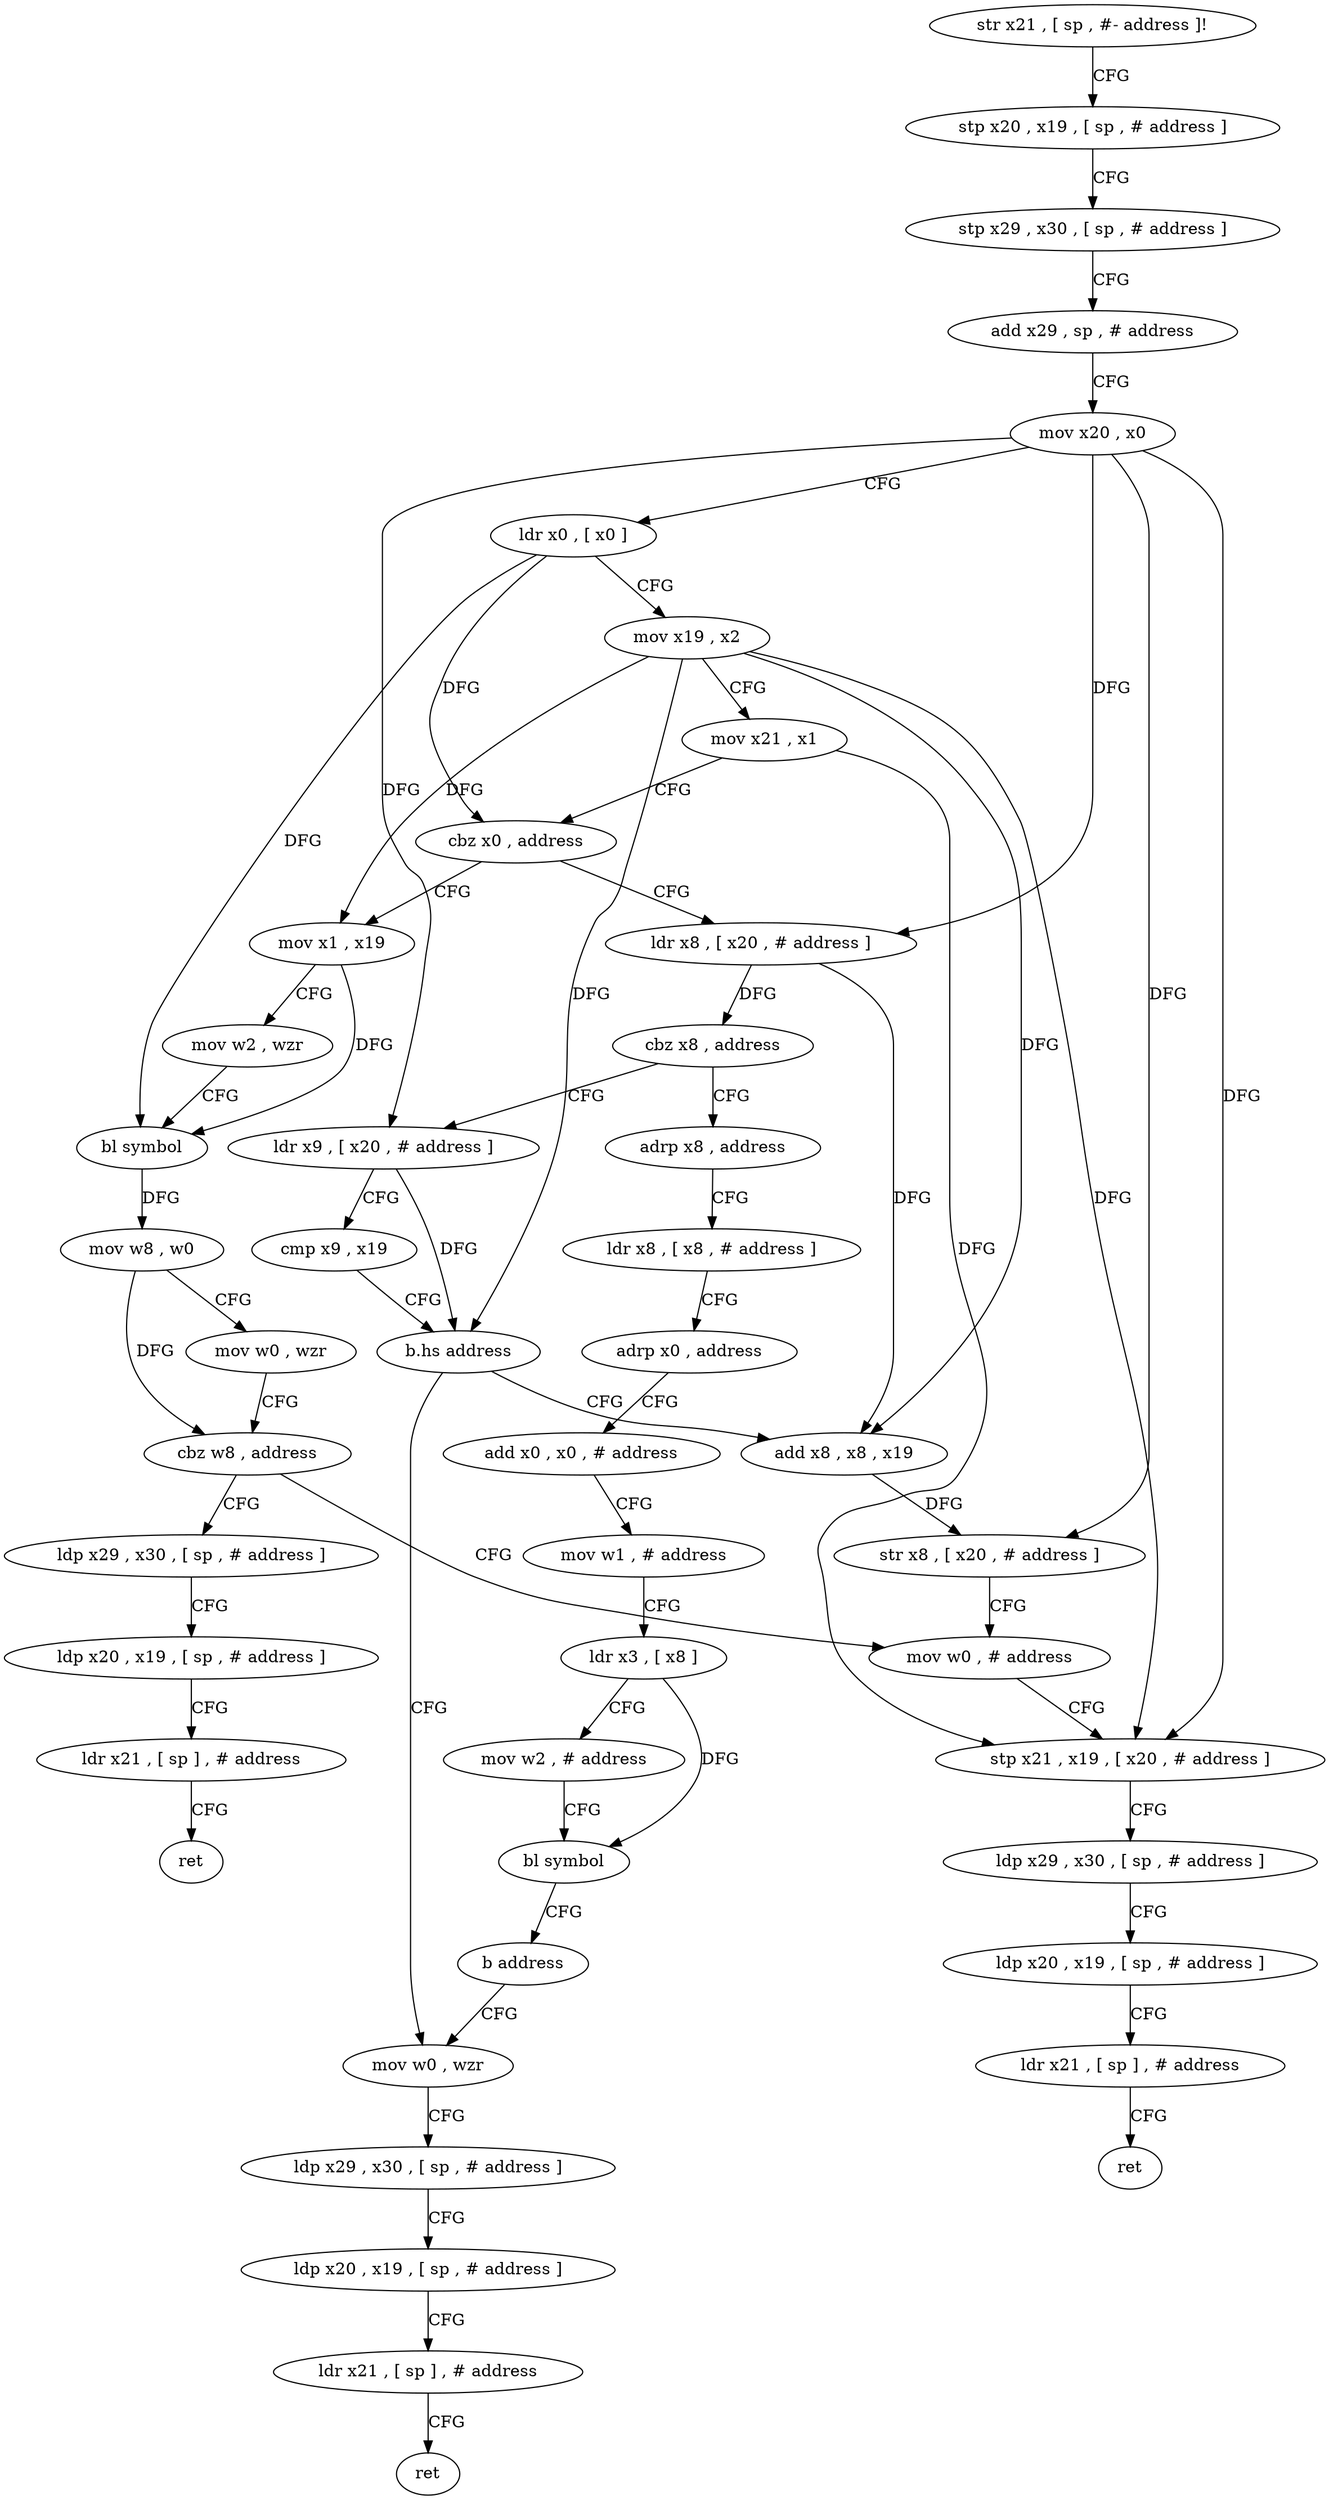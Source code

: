digraph "func" {
"102784" [label = "str x21 , [ sp , #- address ]!" ]
"102788" [label = "stp x20 , x19 , [ sp , # address ]" ]
"102792" [label = "stp x29 , x30 , [ sp , # address ]" ]
"102796" [label = "add x29 , sp , # address" ]
"102800" [label = "mov x20 , x0" ]
"102804" [label = "ldr x0 , [ x0 ]" ]
"102808" [label = "mov x19 , x2" ]
"102812" [label = "mov x21 , x1" ]
"102816" [label = "cbz x0 , address" ]
"102860" [label = "ldr x8 , [ x20 , # address ]" ]
"102820" [label = "mov x1 , x19" ]
"102864" [label = "cbz x8 , address" ]
"102932" [label = "adrp x8 , address" ]
"102868" [label = "ldr x9 , [ x20 , # address ]" ]
"102824" [label = "mov w2 , wzr" ]
"102828" [label = "bl symbol" ]
"102832" [label = "mov w8 , w0" ]
"102836" [label = "mov w0 , wzr" ]
"102840" [label = "cbz w8 , address" ]
"102908" [label = "mov w0 , # address" ]
"102844" [label = "ldp x29 , x30 , [ sp , # address ]" ]
"102936" [label = "ldr x8 , [ x8 , # address ]" ]
"102940" [label = "adrp x0 , address" ]
"102944" [label = "add x0 , x0 , # address" ]
"102948" [label = "mov w1 , # address" ]
"102952" [label = "ldr x3 , [ x8 ]" ]
"102956" [label = "mov w2 , # address" ]
"102960" [label = "bl symbol" ]
"102964" [label = "b address" ]
"102880" [label = "mov w0 , wzr" ]
"102872" [label = "cmp x9 , x19" ]
"102876" [label = "b.hs address" ]
"102900" [label = "add x8 , x8 , x19" ]
"102912" [label = "stp x21 , x19 , [ x20 , # address ]" ]
"102916" [label = "ldp x29 , x30 , [ sp , # address ]" ]
"102920" [label = "ldp x20 , x19 , [ sp , # address ]" ]
"102924" [label = "ldr x21 , [ sp ] , # address" ]
"102928" [label = "ret" ]
"102848" [label = "ldp x20 , x19 , [ sp , # address ]" ]
"102852" [label = "ldr x21 , [ sp ] , # address" ]
"102856" [label = "ret" ]
"102884" [label = "ldp x29 , x30 , [ sp , # address ]" ]
"102888" [label = "ldp x20 , x19 , [ sp , # address ]" ]
"102892" [label = "ldr x21 , [ sp ] , # address" ]
"102896" [label = "ret" ]
"102904" [label = "str x8 , [ x20 , # address ]" ]
"102784" -> "102788" [ label = "CFG" ]
"102788" -> "102792" [ label = "CFG" ]
"102792" -> "102796" [ label = "CFG" ]
"102796" -> "102800" [ label = "CFG" ]
"102800" -> "102804" [ label = "CFG" ]
"102800" -> "102860" [ label = "DFG" ]
"102800" -> "102868" [ label = "DFG" ]
"102800" -> "102912" [ label = "DFG" ]
"102800" -> "102904" [ label = "DFG" ]
"102804" -> "102808" [ label = "CFG" ]
"102804" -> "102816" [ label = "DFG" ]
"102804" -> "102828" [ label = "DFG" ]
"102808" -> "102812" [ label = "CFG" ]
"102808" -> "102820" [ label = "DFG" ]
"102808" -> "102876" [ label = "DFG" ]
"102808" -> "102912" [ label = "DFG" ]
"102808" -> "102900" [ label = "DFG" ]
"102812" -> "102816" [ label = "CFG" ]
"102812" -> "102912" [ label = "DFG" ]
"102816" -> "102860" [ label = "CFG" ]
"102816" -> "102820" [ label = "CFG" ]
"102860" -> "102864" [ label = "DFG" ]
"102860" -> "102900" [ label = "DFG" ]
"102820" -> "102824" [ label = "CFG" ]
"102820" -> "102828" [ label = "DFG" ]
"102864" -> "102932" [ label = "CFG" ]
"102864" -> "102868" [ label = "CFG" ]
"102932" -> "102936" [ label = "CFG" ]
"102868" -> "102872" [ label = "CFG" ]
"102868" -> "102876" [ label = "DFG" ]
"102824" -> "102828" [ label = "CFG" ]
"102828" -> "102832" [ label = "DFG" ]
"102832" -> "102836" [ label = "CFG" ]
"102832" -> "102840" [ label = "DFG" ]
"102836" -> "102840" [ label = "CFG" ]
"102840" -> "102908" [ label = "CFG" ]
"102840" -> "102844" [ label = "CFG" ]
"102908" -> "102912" [ label = "CFG" ]
"102844" -> "102848" [ label = "CFG" ]
"102936" -> "102940" [ label = "CFG" ]
"102940" -> "102944" [ label = "CFG" ]
"102944" -> "102948" [ label = "CFG" ]
"102948" -> "102952" [ label = "CFG" ]
"102952" -> "102956" [ label = "CFG" ]
"102952" -> "102960" [ label = "DFG" ]
"102956" -> "102960" [ label = "CFG" ]
"102960" -> "102964" [ label = "CFG" ]
"102964" -> "102880" [ label = "CFG" ]
"102880" -> "102884" [ label = "CFG" ]
"102872" -> "102876" [ label = "CFG" ]
"102876" -> "102900" [ label = "CFG" ]
"102876" -> "102880" [ label = "CFG" ]
"102900" -> "102904" [ label = "DFG" ]
"102912" -> "102916" [ label = "CFG" ]
"102916" -> "102920" [ label = "CFG" ]
"102920" -> "102924" [ label = "CFG" ]
"102924" -> "102928" [ label = "CFG" ]
"102848" -> "102852" [ label = "CFG" ]
"102852" -> "102856" [ label = "CFG" ]
"102884" -> "102888" [ label = "CFG" ]
"102888" -> "102892" [ label = "CFG" ]
"102892" -> "102896" [ label = "CFG" ]
"102904" -> "102908" [ label = "CFG" ]
}
